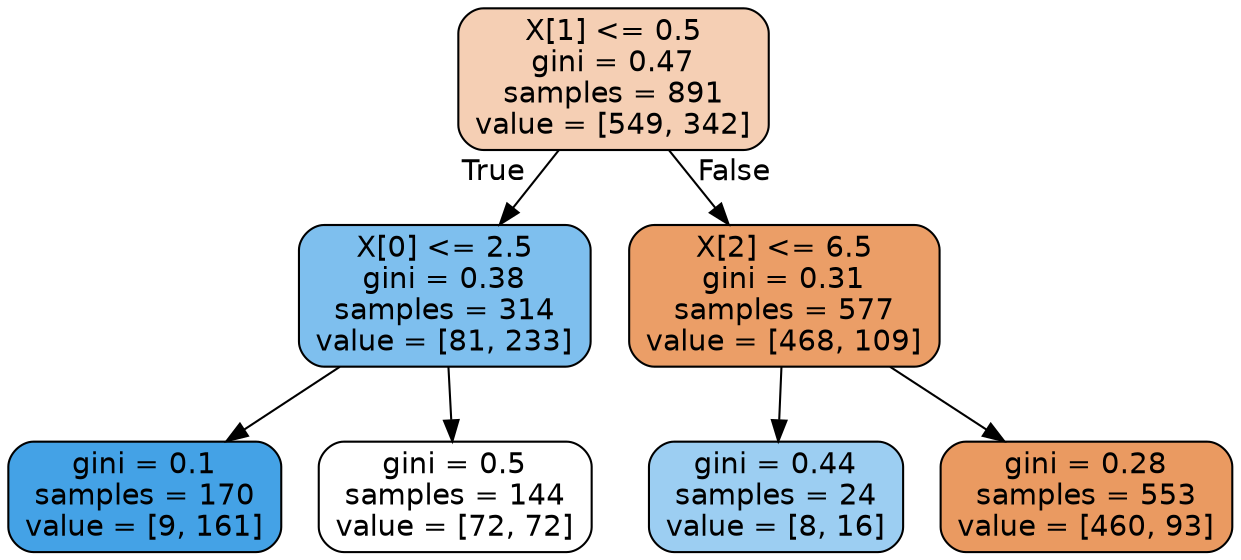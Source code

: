 digraph Tree {
node [shape=box, style="filled, rounded", color="black", fontname=helvetica] ;
edge [fontname=helvetica] ;
0 [label="X[1] <= 0.5\ngini = 0.47\nsamples = 891\nvalue = [549, 342]", fillcolor="#f5cfb4"] ;
1 [label="X[0] <= 2.5\ngini = 0.38\nsamples = 314\nvalue = [81, 233]", fillcolor="#7ebfee"] ;
0 -> 1 [labeldistance=2.5, labelangle=45, headlabel="True"] ;
2 [label="gini = 0.1\nsamples = 170\nvalue = [9, 161]", fillcolor="#44a2e6"] ;
1 -> 2 ;
3 [label="gini = 0.5\nsamples = 144\nvalue = [72, 72]", fillcolor="#ffffff"] ;
1 -> 3 ;
4 [label="X[2] <= 6.5\ngini = 0.31\nsamples = 577\nvalue = [468, 109]", fillcolor="#eb9e67"] ;
0 -> 4 [labeldistance=2.5, labelangle=-45, headlabel="False"] ;
5 [label="gini = 0.44\nsamples = 24\nvalue = [8, 16]", fillcolor="#9ccef2"] ;
4 -> 5 ;
6 [label="gini = 0.28\nsamples = 553\nvalue = [460, 93]", fillcolor="#ea9a61"] ;
4 -> 6 ;
}
